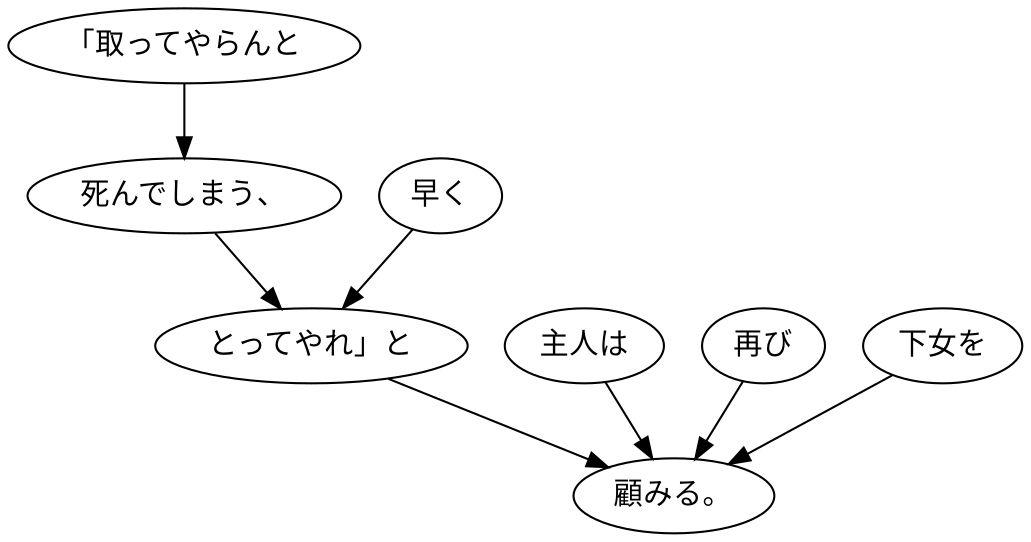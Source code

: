 digraph graph642 {
	node0 [label="「取ってやらんと"];
	node1 [label="死んでしまう、"];
	node2 [label="早く"];
	node3 [label="とってやれ」と"];
	node4 [label="主人は"];
	node5 [label="再び"];
	node6 [label="下女を"];
	node7 [label="顧みる。"];
	node0 -> node1;
	node1 -> node3;
	node2 -> node3;
	node3 -> node7;
	node4 -> node7;
	node5 -> node7;
	node6 -> node7;
}

